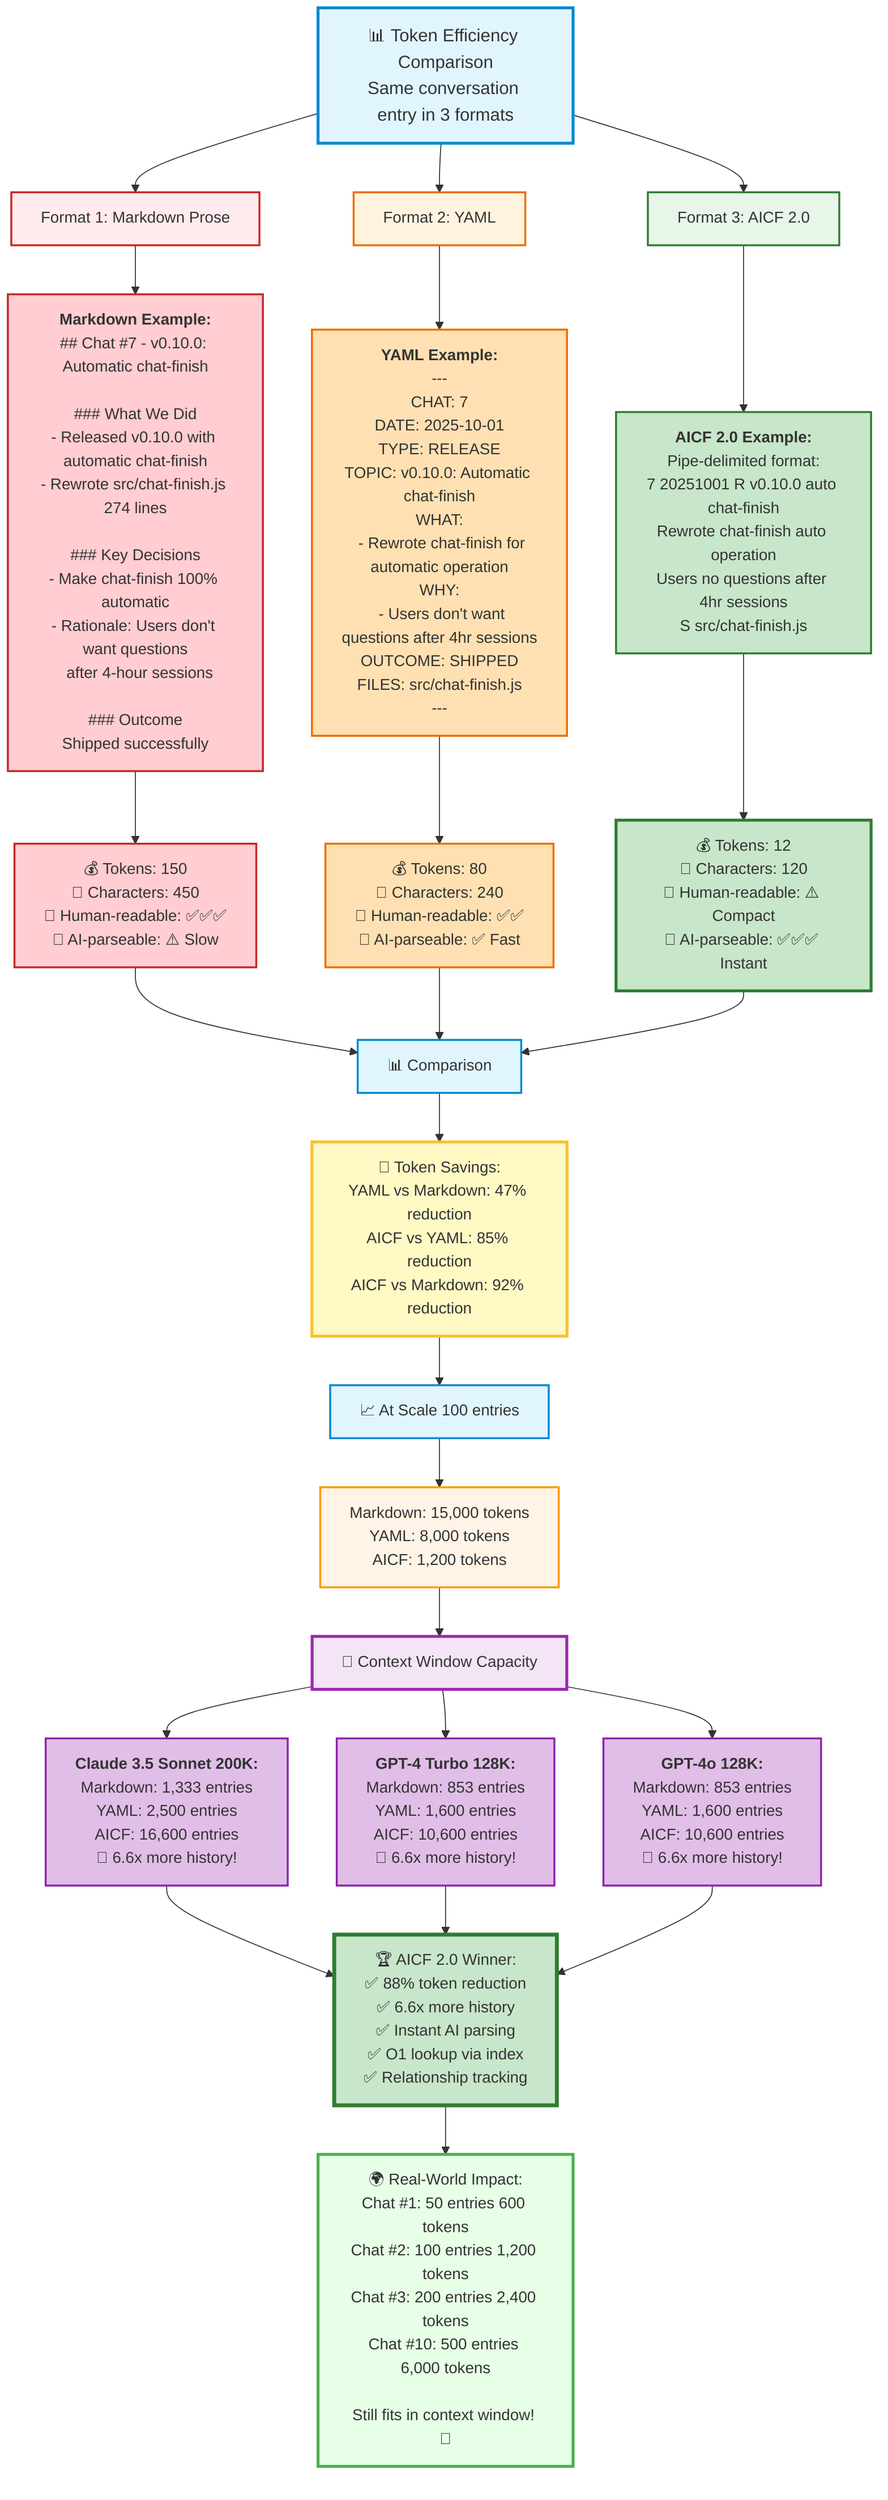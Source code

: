 %% Token Efficiency Comparison
%% Markdown vs YAML vs AICF 2.0

graph TB
    Title[📊 Token Efficiency Comparison<br/>Same conversation entry in 3 formats]

    Title --> Format1[Format 1: Markdown Prose]
    Title --> Format2[Format 2: YAML]
    Title --> Format3[Format 3: AICF 2.0]

    Format1 --> MD[<b>Markdown Example:</b><br/>## Chat #7 - v0.10.0: Automatic chat-finish<br/><br/>### What We Did<br/>- Released v0.10.0 with automatic chat-finish<br/>- Rewrote src/chat-finish.js 274 lines<br/><br/>### Key Decisions<br/>- Make chat-finish 100% automatic<br/>- Rationale: Users don't want questions<br/>  after 4-hour sessions<br/><br/>### Outcome<br/>Shipped successfully]

    MD --> MDTokens[💰 Tokens: 150<br/>📏 Characters: 450<br/>👤 Human-readable: ✅✅✅<br/>🤖 AI-parseable: ⚠️ Slow]

    Format2 --> YAML[<b>YAML Example:</b><br/>---<br/>CHAT: 7<br/>DATE: 2025-10-01<br/>TYPE: RELEASE<br/>TOPIC: v0.10.0: Automatic chat-finish<br/>WHAT:<br/>  - Rewrote chat-finish for automatic operation<br/>WHY:<br/>  - Users don't want questions after 4hr sessions<br/>OUTCOME: SHIPPED<br/>FILES: src/chat-finish.js<br/>---]

    YAML --> YAMLTokens[💰 Tokens: 80<br/>📏 Characters: 240<br/>👤 Human-readable: ✅✅<br/>🤖 AI-parseable: ✅ Fast]

    Format3 --> AICF[<b>AICF 2.0 Example:</b><br/>Pipe-delimited format:<br/>7 20251001 R v0.10.0 auto chat-finish<br/>Rewrote chat-finish auto operation<br/>Users no questions after 4hr sessions<br/>S src/chat-finish.js]

    AICF --> AICFTokens[💰 Tokens: 12<br/>📏 Characters: 120<br/>👤 Human-readable: ⚠️ Compact<br/>🤖 AI-parseable: ✅✅✅ Instant]

    MDTokens --> Compare[📊 Comparison]
    YAMLTokens --> Compare
    AICFTokens --> Compare

    Compare --> Savings[💎 Token Savings:<br/>YAML vs Markdown: 47% reduction<br/>AICF vs YAML: 85% reduction<br/>AICF vs Markdown: 92% reduction]

    Savings --> Scale[📈 At Scale 100 entries]

    Scale --> Scale1[Markdown: 15,000 tokens<br/>YAML: 8,000 tokens<br/>AICF: 1,200 tokens]

    Scale1 --> Context[🎯 Context Window Capacity]

    Context --> Claude[<b>Claude 3.5 Sonnet 200K:</b><br/>Markdown: 1,333 entries<br/>YAML: 2,500 entries<br/>AICF: 16,600 entries<br/>🚀 6.6x more history!]

    Context --> GPT4[<b>GPT-4 Turbo 128K:</b><br/>Markdown: 853 entries<br/>YAML: 1,600 entries<br/>AICF: 10,600 entries<br/>🚀 6.6x more history!]

    Context --> GPT4o[<b>GPT-4o 128K:</b><br/>Markdown: 853 entries<br/>YAML: 1,600 entries<br/>AICF: 10,600 entries<br/>🚀 6.6x more history!]

    Claude --> Winner[🏆 AICF 2.0 Winner:<br/>✅ 88% token reduction<br/>✅ 6.6x more history<br/>✅ Instant AI parsing<br/>✅ O1 lookup via index<br/>✅ Relationship tracking]
    GPT4 --> Winner
    GPT4o --> Winner

    Winner --> RealWorld[🌍 Real-World Impact:<br/>Chat #1: 50 entries 600 tokens<br/>Chat #2: 100 entries 1,200 tokens<br/>Chat #3: 200 entries 2,400 tokens<br/>Chat #10: 500 entries 6,000 tokens<br/><br/>Still fits in context window! 🎉]

    style Title fill:#e1f5ff,stroke:#0288d1,stroke-width:3px,font-size:18px
    style Format1 fill:#ffebee,stroke:#c62828,stroke-width:2px
    style Format2 fill:#fff3e0,stroke:#ef6c00,stroke-width:2px
    style Format3 fill:#e8f5e9,stroke:#2e7d32,stroke-width:2px

    style MD fill:#ffcdd2,stroke:#c62828,stroke-width:2px
    style YAML fill:#ffe0b2,stroke:#ef6c00,stroke-width:2px
    style AICF fill:#c8e6c9,stroke:#2e7d32,stroke-width:2px

    style MDTokens fill:#ffcdd2,stroke:#c62828,stroke-width:2px
    style YAMLTokens fill:#ffe0b2,stroke:#ef6c00,stroke-width:2px
    style AICFTokens fill:#c8e6c9,stroke:#2e7d32,stroke-width:3px

    style Compare fill:#e1f5ff,stroke:#0288d1,stroke-width:2px
    style Savings fill:#fff9c4,stroke:#fbc02d,stroke-width:3px
    style Scale fill:#e1f5ff,stroke:#0288d1,stroke-width:2px
    style Scale1 fill:#fff4e6,stroke:#ff9800,stroke-width:2px
    style Context fill:#f3e5f5,stroke:#9c27b0,stroke-width:3px

    style Claude fill:#e1bee7,stroke:#8e24aa,stroke-width:2px
    style GPT4 fill:#e1bee7,stroke:#8e24aa,stroke-width:2px
    style GPT4o fill:#e1bee7,stroke:#8e24aa,stroke-width:2px

    style Winner fill:#c8e6c9,stroke:#2e7d32,stroke-width:4px,font-size:16px
    style RealWorld fill:#e6ffe6,stroke:#4caf50,stroke-width:3px